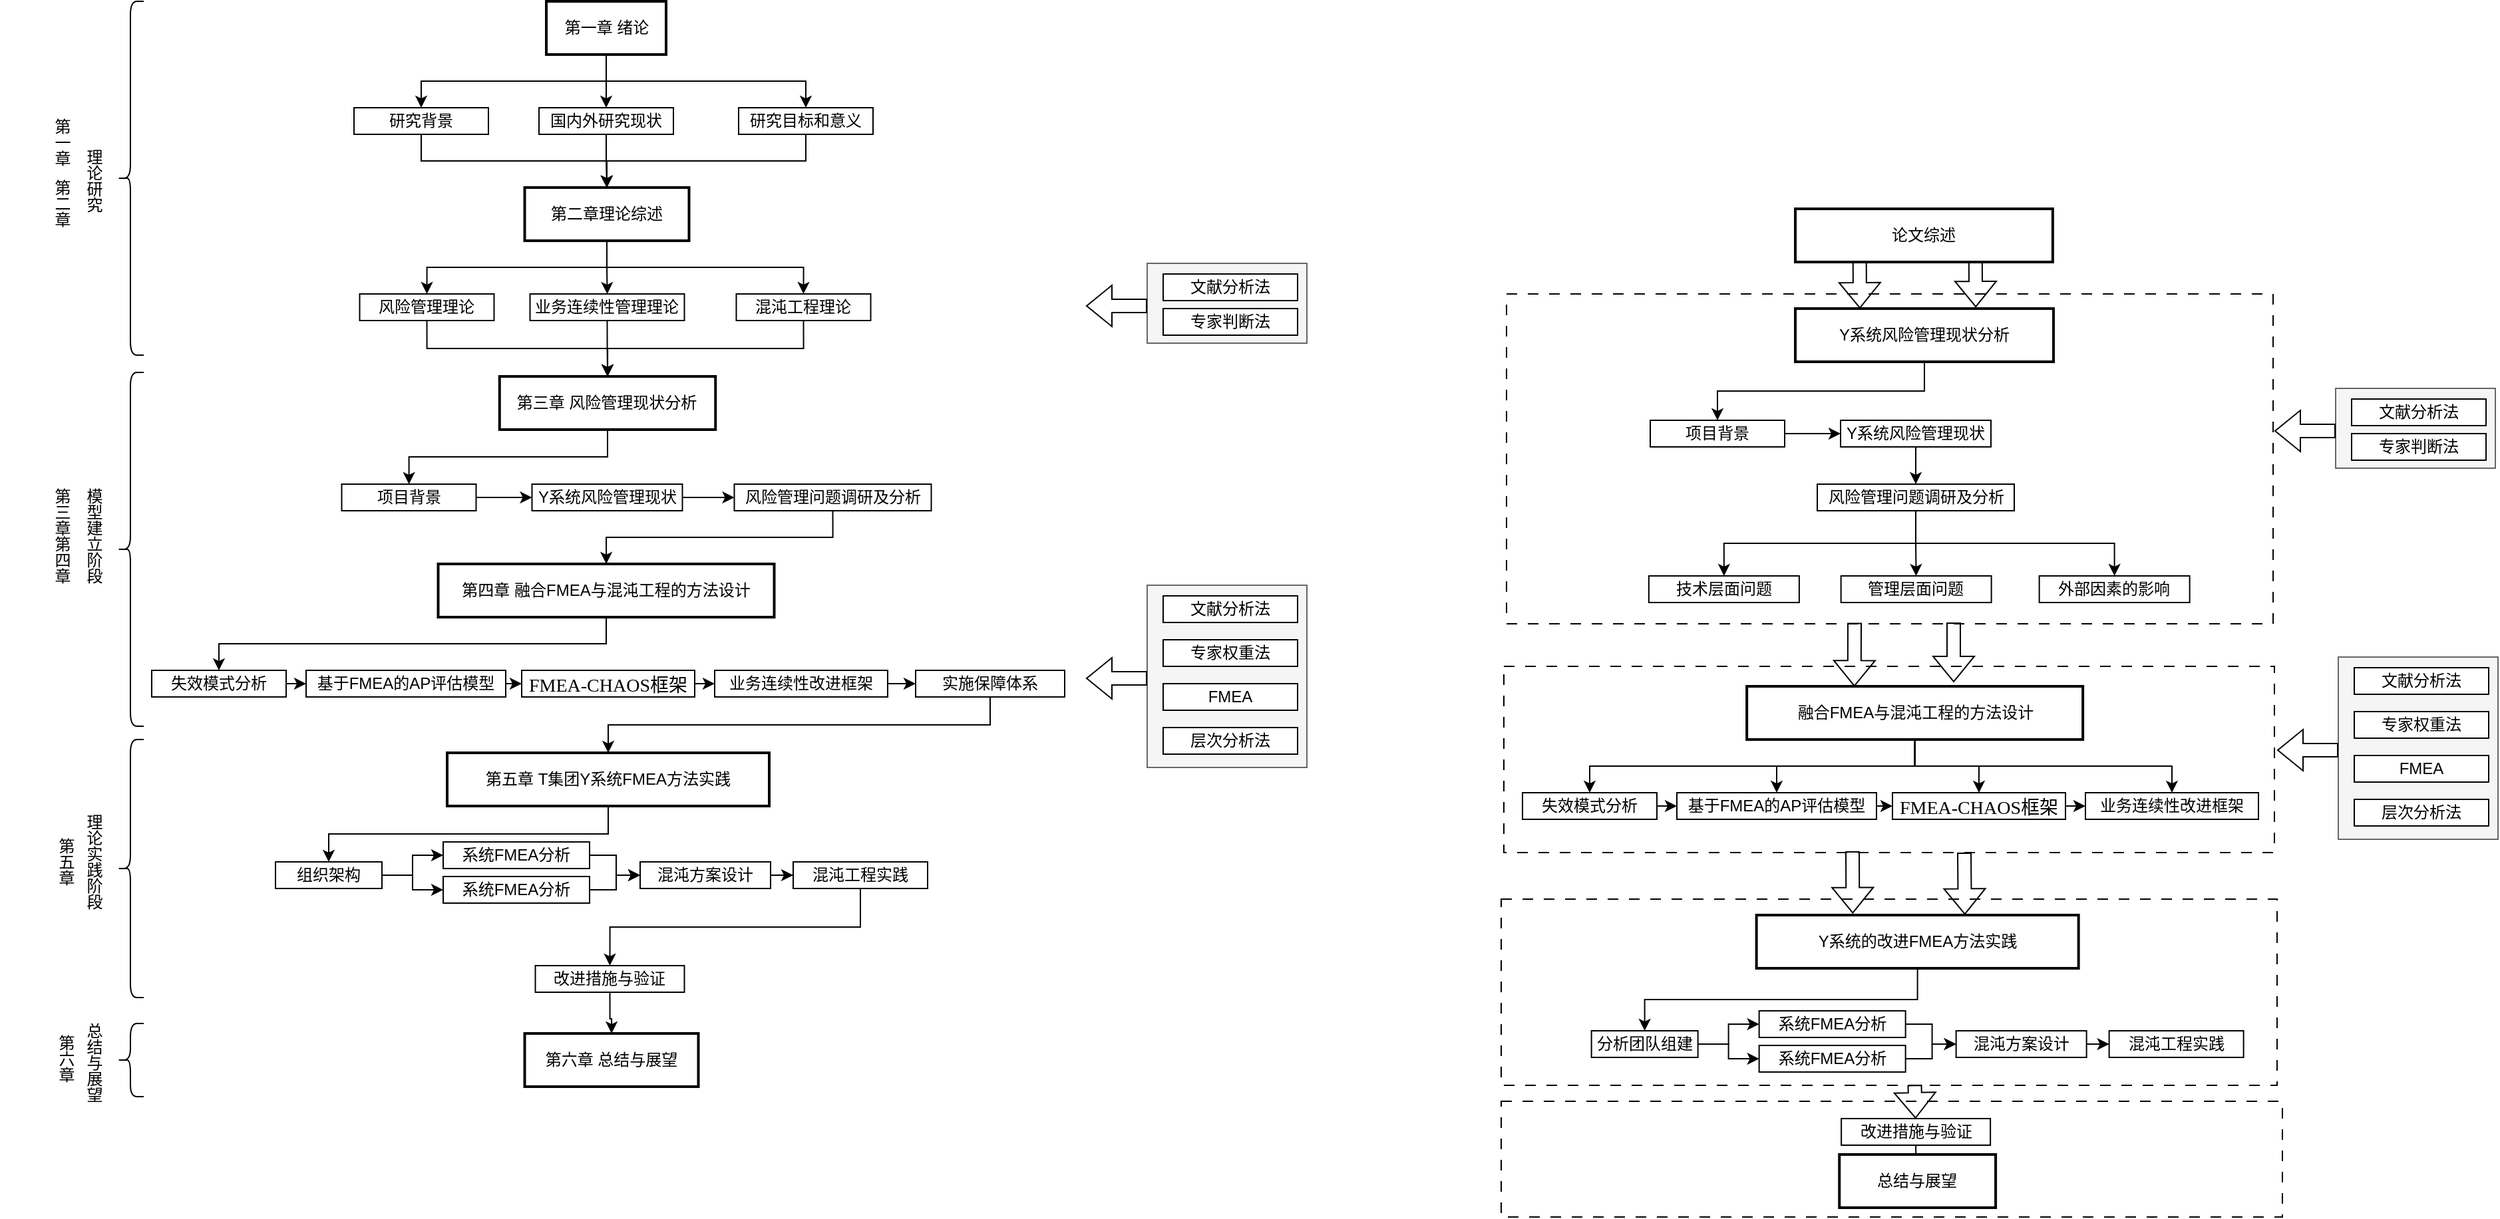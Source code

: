 <mxfile version="27.0.8">
  <diagram name="第 1 页" id="Ni5SpC3FPf-_LkocuyOm">
    <mxGraphModel dx="1429" dy="874" grid="0" gridSize="10" guides="1" tooltips="1" connect="1" arrows="1" fold="1" page="0" pageScale="1" pageWidth="827" pageHeight="1169" math="0" shadow="0">
      <root>
        <mxCell id="0" />
        <mxCell id="1" parent="0" />
        <mxCell id="OuhA0lRGOdHWCdkOQ6-6-126" value="" style="rounded=0;whiteSpace=wrap;html=1;dashed=1;dashPattern=8 8;" vertex="1" parent="1">
          <mxGeometry x="988" y="990" width="587" height="87" as="geometry" />
        </mxCell>
        <mxCell id="OuhA0lRGOdHWCdkOQ6-6-109" value="" style="rounded=0;whiteSpace=wrap;html=1;dashed=1;dashPattern=8 8;" vertex="1" parent="1">
          <mxGeometry x="988" y="838" width="583" height="140" as="geometry" />
        </mxCell>
        <mxCell id="OuhA0lRGOdHWCdkOQ6-6-105" value="" style="rounded=0;whiteSpace=wrap;html=1;dashed=1;dashPattern=8 8;" vertex="1" parent="1">
          <mxGeometry x="990" y="663" width="579" height="140" as="geometry" />
        </mxCell>
        <mxCell id="OuhA0lRGOdHWCdkOQ6-6-104" value="" style="rounded=0;whiteSpace=wrap;html=1;dashed=1;dashPattern=8 8;" vertex="1" parent="1">
          <mxGeometry x="992" y="383" width="576" height="248" as="geometry" />
        </mxCell>
        <mxCell id="OuhA0lRGOdHWCdkOQ6-6-1" style="edgeStyle=orthogonalEdgeStyle;rounded=0;orthogonalLoop=1;jettySize=auto;html=1;exitX=0.5;exitY=1;exitDx=0;exitDy=0;entryX=0.5;entryY=0;entryDx=0;entryDy=0;" edge="1" parent="1" source="FDQZgp-olUulo8GMzMlq-1" target="FDQZgp-olUulo8GMzMlq-5">
          <mxGeometry relative="1" as="geometry" />
        </mxCell>
        <mxCell id="OuhA0lRGOdHWCdkOQ6-6-2" style="edgeStyle=orthogonalEdgeStyle;rounded=0;orthogonalLoop=1;jettySize=auto;html=1;exitX=0.5;exitY=1;exitDx=0;exitDy=0;entryX=0.5;entryY=0;entryDx=0;entryDy=0;" edge="1" parent="1" source="FDQZgp-olUulo8GMzMlq-1" target="FDQZgp-olUulo8GMzMlq-2">
          <mxGeometry relative="1" as="geometry" />
        </mxCell>
        <mxCell id="OuhA0lRGOdHWCdkOQ6-6-3" style="edgeStyle=orthogonalEdgeStyle;rounded=0;orthogonalLoop=1;jettySize=auto;html=1;exitX=0.5;exitY=1;exitDx=0;exitDy=0;entryX=0.5;entryY=0;entryDx=0;entryDy=0;" edge="1" parent="1" source="FDQZgp-olUulo8GMzMlq-1" target="FDQZgp-olUulo8GMzMlq-7">
          <mxGeometry relative="1" as="geometry" />
        </mxCell>
        <mxCell id="FDQZgp-olUulo8GMzMlq-1" value="第一章 绪论" style="rounded=0;whiteSpace=wrap;html=1;strokeWidth=2;" parent="1" vertex="1">
          <mxGeometry x="270.5" y="163" width="90" height="40" as="geometry" />
        </mxCell>
        <mxCell id="OuhA0lRGOdHWCdkOQ6-6-4" style="edgeStyle=orthogonalEdgeStyle;rounded=0;orthogonalLoop=1;jettySize=auto;html=1;exitX=0.5;exitY=1;exitDx=0;exitDy=0;entryX=0.5;entryY=0;entryDx=0;entryDy=0;" edge="1" parent="1" source="FDQZgp-olUulo8GMzMlq-2" target="FDQZgp-olUulo8GMzMlq-20">
          <mxGeometry relative="1" as="geometry" />
        </mxCell>
        <mxCell id="FDQZgp-olUulo8GMzMlq-2" value="研究背景" style="rounded=0;whiteSpace=wrap;html=1;" parent="1" vertex="1">
          <mxGeometry x="126" y="243" width="101" height="20" as="geometry" />
        </mxCell>
        <mxCell id="OuhA0lRGOdHWCdkOQ6-6-5" style="edgeStyle=orthogonalEdgeStyle;rounded=0;orthogonalLoop=1;jettySize=auto;html=1;exitX=0.5;exitY=1;exitDx=0;exitDy=0;entryX=0.5;entryY=0;entryDx=0;entryDy=0;" edge="1" parent="1" source="FDQZgp-olUulo8GMzMlq-5" target="FDQZgp-olUulo8GMzMlq-20">
          <mxGeometry relative="1" as="geometry" />
        </mxCell>
        <mxCell id="FDQZgp-olUulo8GMzMlq-5" value="国内外研究现状" style="rounded=0;whiteSpace=wrap;html=1;" parent="1" vertex="1">
          <mxGeometry x="265" y="243" width="101" height="20" as="geometry" />
        </mxCell>
        <mxCell id="OuhA0lRGOdHWCdkOQ6-6-6" style="edgeStyle=orthogonalEdgeStyle;rounded=0;orthogonalLoop=1;jettySize=auto;html=1;exitX=0.5;exitY=1;exitDx=0;exitDy=0;entryX=0.5;entryY=0;entryDx=0;entryDy=0;" edge="1" parent="1" source="FDQZgp-olUulo8GMzMlq-7" target="FDQZgp-olUulo8GMzMlq-20">
          <mxGeometry relative="1" as="geometry" />
        </mxCell>
        <mxCell id="FDQZgp-olUulo8GMzMlq-7" value="研究目标和意义" style="rounded=0;whiteSpace=wrap;html=1;" parent="1" vertex="1">
          <mxGeometry x="415" y="243" width="101" height="20" as="geometry" />
        </mxCell>
        <mxCell id="FDQZgp-olUulo8GMzMlq-8" value="第一章" style="text;html=1;align=center;verticalAlign=middle;resizable=0;points=[];autosize=1;strokeColor=none;fillColor=none;textDirection=vertical-lr;" parent="1" vertex="1">
          <mxGeometry x="-122" y="266" width="54" height="26" as="geometry" />
        </mxCell>
        <mxCell id="FDQZgp-olUulo8GMzMlq-10" value="第二章" style="text;html=1;align=center;verticalAlign=middle;resizable=0;points=[];autosize=1;strokeColor=none;fillColor=none;textDirection=vertical-lr;" parent="1" vertex="1">
          <mxGeometry x="-122" y="312" width="54" height="26" as="geometry" />
        </mxCell>
        <mxCell id="FDQZgp-olUulo8GMzMlq-13" value="理论研究" style="text;html=1;align=center;verticalAlign=middle;resizable=0;points=[];autosize=1;strokeColor=none;fillColor=none;textDirection=vertical-lr;" parent="1" vertex="1">
          <mxGeometry x="-104" y="295" width="66" height="26" as="geometry" />
        </mxCell>
        <mxCell id="FDQZgp-olUulo8GMzMlq-14" value="第三章第四章" style="text;html=1;align=center;verticalAlign=middle;resizable=0;points=[];autosize=1;strokeColor=none;fillColor=none;textDirection=vertical-lr;" parent="1" vertex="1">
          <mxGeometry x="-140" y="562" width="90" height="26" as="geometry" />
        </mxCell>
        <mxCell id="FDQZgp-olUulo8GMzMlq-15" value="模型建立阶段" style="text;html=1;align=center;verticalAlign=middle;resizable=0;points=[];autosize=1;strokeColor=none;fillColor=none;textDirection=vertical-lr;" parent="1" vertex="1">
          <mxGeometry x="-116" y="562" width="90" height="26" as="geometry" />
        </mxCell>
        <mxCell id="FDQZgp-olUulo8GMzMlq-16" value="第六章" style="text;html=1;align=center;verticalAlign=middle;resizable=0;points=[];autosize=1;strokeColor=none;fillColor=none;textDirection=vertical-lr;" parent="1" vertex="1">
          <mxGeometry x="-119" y="955" width="54" height="26" as="geometry" />
        </mxCell>
        <mxCell id="FDQZgp-olUulo8GMzMlq-17" value="总结与展望" style="text;html=1;align=center;verticalAlign=middle;resizable=0;points=[];autosize=1;strokeColor=none;fillColor=none;textDirection=vertical-lr;" parent="1" vertex="1">
          <mxGeometry x="-110" y="958" width="78" height="26" as="geometry" />
        </mxCell>
        <mxCell id="FDQZgp-olUulo8GMzMlq-18" value="第五章" style="text;html=1;align=center;verticalAlign=middle;resizable=0;points=[];autosize=1;strokeColor=none;fillColor=none;textDirection=vertical-lr;" parent="1" vertex="1">
          <mxGeometry x="-119" y="807" width="54" height="26" as="geometry" />
        </mxCell>
        <mxCell id="FDQZgp-olUulo8GMzMlq-19" value="理论实践阶段" style="text;html=1;align=center;verticalAlign=middle;resizable=0;points=[];autosize=1;strokeColor=none;fillColor=none;textDirection=vertical-lr;" parent="1" vertex="1">
          <mxGeometry x="-116" y="807" width="90" height="26" as="geometry" />
        </mxCell>
        <mxCell id="OuhA0lRGOdHWCdkOQ6-6-7" style="edgeStyle=orthogonalEdgeStyle;rounded=0;orthogonalLoop=1;jettySize=auto;html=1;exitX=0.5;exitY=1;exitDx=0;exitDy=0;" edge="1" parent="1" source="FDQZgp-olUulo8GMzMlq-20" target="FDQZgp-olUulo8GMzMlq-24">
          <mxGeometry relative="1" as="geometry" />
        </mxCell>
        <mxCell id="OuhA0lRGOdHWCdkOQ6-6-8" style="edgeStyle=orthogonalEdgeStyle;rounded=0;orthogonalLoop=1;jettySize=auto;html=1;exitX=0.5;exitY=1;exitDx=0;exitDy=0;entryX=0.5;entryY=0;entryDx=0;entryDy=0;" edge="1" parent="1" source="FDQZgp-olUulo8GMzMlq-20" target="FDQZgp-olUulo8GMzMlq-22">
          <mxGeometry relative="1" as="geometry" />
        </mxCell>
        <mxCell id="OuhA0lRGOdHWCdkOQ6-6-9" style="edgeStyle=orthogonalEdgeStyle;rounded=0;orthogonalLoop=1;jettySize=auto;html=1;exitX=0.5;exitY=1;exitDx=0;exitDy=0;entryX=0.5;entryY=0;entryDx=0;entryDy=0;" edge="1" parent="1" source="FDQZgp-olUulo8GMzMlq-20" target="FDQZgp-olUulo8GMzMlq-25">
          <mxGeometry relative="1" as="geometry" />
        </mxCell>
        <mxCell id="FDQZgp-olUulo8GMzMlq-20" value="第二章理论综述" style="rounded=0;whiteSpace=wrap;html=1;strokeWidth=2;" parent="1" vertex="1">
          <mxGeometry x="254.25" y="303" width="123.5" height="40" as="geometry" />
        </mxCell>
        <mxCell id="OuhA0lRGOdHWCdkOQ6-6-10" style="edgeStyle=orthogonalEdgeStyle;rounded=0;orthogonalLoop=1;jettySize=auto;html=1;exitX=0.5;exitY=1;exitDx=0;exitDy=0;entryX=0.5;entryY=0;entryDx=0;entryDy=0;" edge="1" parent="1" source="FDQZgp-olUulo8GMzMlq-22" target="FDQZgp-olUulo8GMzMlq-26">
          <mxGeometry relative="1" as="geometry" />
        </mxCell>
        <mxCell id="FDQZgp-olUulo8GMzMlq-22" value="风险管理理论" style="rounded=0;whiteSpace=wrap;html=1;" parent="1" vertex="1">
          <mxGeometry x="130.25" y="383" width="101" height="20" as="geometry" />
        </mxCell>
        <mxCell id="OuhA0lRGOdHWCdkOQ6-6-11" style="edgeStyle=orthogonalEdgeStyle;rounded=0;orthogonalLoop=1;jettySize=auto;html=1;exitX=0.5;exitY=1;exitDx=0;exitDy=0;" edge="1" parent="1" source="FDQZgp-olUulo8GMzMlq-24" target="FDQZgp-olUulo8GMzMlq-26">
          <mxGeometry relative="1" as="geometry" />
        </mxCell>
        <mxCell id="FDQZgp-olUulo8GMzMlq-24" value="业务连续性管理理论" style="rounded=0;whiteSpace=wrap;html=1;" parent="1" vertex="1">
          <mxGeometry x="258.25" y="383" width="116" height="20" as="geometry" />
        </mxCell>
        <mxCell id="OuhA0lRGOdHWCdkOQ6-6-12" style="edgeStyle=orthogonalEdgeStyle;rounded=0;orthogonalLoop=1;jettySize=auto;html=1;exitX=0.5;exitY=1;exitDx=0;exitDy=0;" edge="1" parent="1" source="FDQZgp-olUulo8GMzMlq-25" target="FDQZgp-olUulo8GMzMlq-26">
          <mxGeometry relative="1" as="geometry">
            <mxPoint x="420" y="471" as="targetPoint" />
          </mxGeometry>
        </mxCell>
        <mxCell id="FDQZgp-olUulo8GMzMlq-25" value="混沌工程理论" style="rounded=0;whiteSpace=wrap;html=1;" parent="1" vertex="1">
          <mxGeometry x="413.25" y="383" width="101" height="20" as="geometry" />
        </mxCell>
        <mxCell id="OuhA0lRGOdHWCdkOQ6-6-13" style="edgeStyle=orthogonalEdgeStyle;rounded=0;orthogonalLoop=1;jettySize=auto;html=1;exitX=0.5;exitY=1;exitDx=0;exitDy=0;" edge="1" parent="1" source="FDQZgp-olUulo8GMzMlq-26" target="FDQZgp-olUulo8GMzMlq-27">
          <mxGeometry relative="1" as="geometry" />
        </mxCell>
        <mxCell id="FDQZgp-olUulo8GMzMlq-26" value="第三章 风险管理现状分析" style="rounded=0;whiteSpace=wrap;html=1;strokeWidth=2;" parent="1" vertex="1">
          <mxGeometry x="235.38" y="445" width="162.25" height="40" as="geometry" />
        </mxCell>
        <mxCell id="OuhA0lRGOdHWCdkOQ6-6-15" value="" style="edgeStyle=orthogonalEdgeStyle;rounded=0;orthogonalLoop=1;jettySize=auto;html=1;" edge="1" parent="1" source="FDQZgp-olUulo8GMzMlq-27" target="FDQZgp-olUulo8GMzMlq-28">
          <mxGeometry relative="1" as="geometry" />
        </mxCell>
        <mxCell id="FDQZgp-olUulo8GMzMlq-27" value="项目背景" style="rounded=0;whiteSpace=wrap;html=1;" parent="1" vertex="1">
          <mxGeometry x="116.75" y="526" width="101" height="20" as="geometry" />
        </mxCell>
        <mxCell id="OuhA0lRGOdHWCdkOQ6-6-16" value="" style="edgeStyle=orthogonalEdgeStyle;rounded=0;orthogonalLoop=1;jettySize=auto;html=1;" edge="1" parent="1" source="FDQZgp-olUulo8GMzMlq-28" target="FDQZgp-olUulo8GMzMlq-29">
          <mxGeometry relative="1" as="geometry" />
        </mxCell>
        <mxCell id="FDQZgp-olUulo8GMzMlq-28" value="Y系统风险管理现状" style="rounded=0;whiteSpace=wrap;html=1;" parent="1" vertex="1">
          <mxGeometry x="259.75" y="526" width="113" height="20" as="geometry" />
        </mxCell>
        <mxCell id="OuhA0lRGOdHWCdkOQ6-6-17" style="edgeStyle=orthogonalEdgeStyle;rounded=0;orthogonalLoop=1;jettySize=auto;html=1;exitX=0.5;exitY=1;exitDx=0;exitDy=0;" edge="1" parent="1" source="FDQZgp-olUulo8GMzMlq-29" target="FDQZgp-olUulo8GMzMlq-32">
          <mxGeometry relative="1" as="geometry" />
        </mxCell>
        <mxCell id="FDQZgp-olUulo8GMzMlq-29" value="风险管理问题调研及分析" style="rounded=0;whiteSpace=wrap;html=1;" parent="1" vertex="1">
          <mxGeometry x="411.75" y="526" width="148" height="20" as="geometry" />
        </mxCell>
        <mxCell id="OuhA0lRGOdHWCdkOQ6-6-18" style="edgeStyle=orthogonalEdgeStyle;rounded=0;orthogonalLoop=1;jettySize=auto;html=1;exitX=0.5;exitY=1;exitDx=0;exitDy=0;" edge="1" parent="1" source="FDQZgp-olUulo8GMzMlq-32" target="FDQZgp-olUulo8GMzMlq-34">
          <mxGeometry relative="1" as="geometry" />
        </mxCell>
        <mxCell id="FDQZgp-olUulo8GMzMlq-32" value="第四章 融合FMEA与混沌工程的方法设计" style="rounded=0;whiteSpace=wrap;html=1;strokeWidth=2;" parent="1" vertex="1">
          <mxGeometry x="189.25" y="586" width="252.5" height="40" as="geometry" />
        </mxCell>
        <mxCell id="OuhA0lRGOdHWCdkOQ6-6-19" style="edgeStyle=orthogonalEdgeStyle;rounded=0;orthogonalLoop=1;jettySize=auto;html=1;exitX=1;exitY=0.5;exitDx=0;exitDy=0;entryX=0;entryY=0.5;entryDx=0;entryDy=0;" edge="1" parent="1" source="FDQZgp-olUulo8GMzMlq-34" target="FDQZgp-olUulo8GMzMlq-35">
          <mxGeometry relative="1" as="geometry" />
        </mxCell>
        <mxCell id="FDQZgp-olUulo8GMzMlq-34" value="失效模式分析" style="rounded=0;whiteSpace=wrap;html=1;" parent="1" vertex="1">
          <mxGeometry x="-26" y="666" width="101" height="20" as="geometry" />
        </mxCell>
        <mxCell id="OuhA0lRGOdHWCdkOQ6-6-20" style="edgeStyle=orthogonalEdgeStyle;rounded=0;orthogonalLoop=1;jettySize=auto;html=1;exitX=1;exitY=0.5;exitDx=0;exitDy=0;entryX=0;entryY=0.5;entryDx=0;entryDy=0;" edge="1" parent="1" source="FDQZgp-olUulo8GMzMlq-35" target="FDQZgp-olUulo8GMzMlq-37">
          <mxGeometry relative="1" as="geometry" />
        </mxCell>
        <mxCell id="FDQZgp-olUulo8GMzMlq-35" value="基于FMEA的AP评估模型" style="rounded=0;whiteSpace=wrap;html=1;" parent="1" vertex="1">
          <mxGeometry x="90" y="666" width="150" height="20" as="geometry" />
        </mxCell>
        <mxCell id="OuhA0lRGOdHWCdkOQ6-6-22" style="edgeStyle=orthogonalEdgeStyle;rounded=0;orthogonalLoop=1;jettySize=auto;html=1;exitX=1;exitY=0.5;exitDx=0;exitDy=0;entryX=0;entryY=0.5;entryDx=0;entryDy=0;" edge="1" parent="1" source="FDQZgp-olUulo8GMzMlq-36" target="FDQZgp-olUulo8GMzMlq-38">
          <mxGeometry relative="1" as="geometry" />
        </mxCell>
        <mxCell id="FDQZgp-olUulo8GMzMlq-36" value="业务连续性改进框架" style="rounded=0;whiteSpace=wrap;html=1;" parent="1" vertex="1">
          <mxGeometry x="397" y="666" width="130" height="20" as="geometry" />
        </mxCell>
        <mxCell id="OuhA0lRGOdHWCdkOQ6-6-21" style="edgeStyle=orthogonalEdgeStyle;rounded=0;orthogonalLoop=1;jettySize=auto;html=1;exitX=1;exitY=0.5;exitDx=0;exitDy=0;entryX=0;entryY=0.5;entryDx=0;entryDy=0;" edge="1" parent="1" source="FDQZgp-olUulo8GMzMlq-37" target="FDQZgp-olUulo8GMzMlq-36">
          <mxGeometry relative="1" as="geometry" />
        </mxCell>
        <mxCell id="FDQZgp-olUulo8GMzMlq-37" value="&lt;span style=&quot;text-align: start; font-size: 10.5pt; font-family: 黑体;&quot; lang=&quot;EN-US&quot;&gt;FMEA-CHAOS&lt;/span&gt;&lt;span style=&quot;text-align: start; font-size: 10.5pt; font-family: 宋体;&quot;&gt;框架&lt;/span&gt;&lt;span style=&quot;font-size: medium; text-align: start;&quot;&gt;&lt;/span&gt;" style="rounded=0;whiteSpace=wrap;html=1;" parent="1" vertex="1">
          <mxGeometry x="252" y="666" width="130" height="20" as="geometry" />
        </mxCell>
        <mxCell id="OuhA0lRGOdHWCdkOQ6-6-23" style="edgeStyle=orthogonalEdgeStyle;rounded=0;orthogonalLoop=1;jettySize=auto;html=1;exitX=0.5;exitY=1;exitDx=0;exitDy=0;" edge="1" parent="1" source="FDQZgp-olUulo8GMzMlq-38" target="FDQZgp-olUulo8GMzMlq-39">
          <mxGeometry relative="1" as="geometry" />
        </mxCell>
        <mxCell id="FDQZgp-olUulo8GMzMlq-38" value="实施保障体系" style="rounded=0;whiteSpace=wrap;html=1;" parent="1" vertex="1">
          <mxGeometry x="548" y="666" width="112" height="20" as="geometry" />
        </mxCell>
        <mxCell id="OuhA0lRGOdHWCdkOQ6-6-33" style="edgeStyle=orthogonalEdgeStyle;rounded=0;orthogonalLoop=1;jettySize=auto;html=1;exitX=0.5;exitY=1;exitDx=0;exitDy=0;entryX=0.5;entryY=0;entryDx=0;entryDy=0;" edge="1" parent="1" source="FDQZgp-olUulo8GMzMlq-39" target="FDQZgp-olUulo8GMzMlq-40">
          <mxGeometry relative="1" as="geometry" />
        </mxCell>
        <mxCell id="FDQZgp-olUulo8GMzMlq-39" value="第五章 T集团Y系统FMEA方法实践" style="rounded=0;whiteSpace=wrap;html=1;strokeWidth=2;" parent="1" vertex="1">
          <mxGeometry x="196" y="728" width="242" height="40" as="geometry" />
        </mxCell>
        <mxCell id="OuhA0lRGOdHWCdkOQ6-6-24" style="edgeStyle=orthogonalEdgeStyle;rounded=0;orthogonalLoop=1;jettySize=auto;html=1;exitX=1;exitY=0.5;exitDx=0;exitDy=0;entryX=0;entryY=0.5;entryDx=0;entryDy=0;" edge="1" parent="1" source="FDQZgp-olUulo8GMzMlq-40" target="FDQZgp-olUulo8GMzMlq-41">
          <mxGeometry relative="1" as="geometry" />
        </mxCell>
        <mxCell id="OuhA0lRGOdHWCdkOQ6-6-26" style="edgeStyle=orthogonalEdgeStyle;rounded=0;orthogonalLoop=1;jettySize=auto;html=1;exitX=1;exitY=0.5;exitDx=0;exitDy=0;entryX=0;entryY=0.5;entryDx=0;entryDy=0;" edge="1" parent="1" source="FDQZgp-olUulo8GMzMlq-40" target="OuhA0lRGOdHWCdkOQ6-6-53">
          <mxGeometry relative="1" as="geometry">
            <mxPoint x="193" y="835" as="targetPoint" />
          </mxGeometry>
        </mxCell>
        <mxCell id="FDQZgp-olUulo8GMzMlq-40" value="组织架构" style="rounded=0;whiteSpace=wrap;html=1;" parent="1" vertex="1">
          <mxGeometry x="67" y="810" width="80" height="20" as="geometry" />
        </mxCell>
        <mxCell id="OuhA0lRGOdHWCdkOQ6-6-30" value="" style="edgeStyle=orthogonalEdgeStyle;rounded=0;orthogonalLoop=1;jettySize=auto;html=1;" edge="1" parent="1" source="FDQZgp-olUulo8GMzMlq-41" target="FDQZgp-olUulo8GMzMlq-42">
          <mxGeometry relative="1" as="geometry" />
        </mxCell>
        <mxCell id="FDQZgp-olUulo8GMzMlq-41" value="系统FMEA分析" style="rounded=0;whiteSpace=wrap;html=1;" parent="1" vertex="1">
          <mxGeometry x="193" y="795" width="110" height="20" as="geometry" />
        </mxCell>
        <mxCell id="OuhA0lRGOdHWCdkOQ6-6-31" style="edgeStyle=orthogonalEdgeStyle;rounded=0;orthogonalLoop=1;jettySize=auto;html=1;exitX=1;exitY=0.5;exitDx=0;exitDy=0;" edge="1" parent="1" source="FDQZgp-olUulo8GMzMlq-42" target="FDQZgp-olUulo8GMzMlq-44">
          <mxGeometry relative="1" as="geometry">
            <mxPoint x="458" y="833" as="targetPoint" />
          </mxGeometry>
        </mxCell>
        <mxCell id="FDQZgp-olUulo8GMzMlq-42" value="混沌方案设计" style="rounded=0;whiteSpace=wrap;html=1;" parent="1" vertex="1">
          <mxGeometry x="341" y="810" width="98" height="20" as="geometry" />
        </mxCell>
        <mxCell id="OuhA0lRGOdHWCdkOQ6-6-32" style="edgeStyle=orthogonalEdgeStyle;rounded=0;orthogonalLoop=1;jettySize=auto;html=1;exitX=0.5;exitY=1;exitDx=0;exitDy=0;entryX=0.5;entryY=0;entryDx=0;entryDy=0;" edge="1" parent="1" source="FDQZgp-olUulo8GMzMlq-44" target="FDQZgp-olUulo8GMzMlq-45">
          <mxGeometry relative="1" as="geometry" />
        </mxCell>
        <mxCell id="FDQZgp-olUulo8GMzMlq-44" value="混沌工程实践" style="rounded=0;whiteSpace=wrap;html=1;" parent="1" vertex="1">
          <mxGeometry x="456" y="810" width="101" height="20" as="geometry" />
        </mxCell>
        <mxCell id="OuhA0lRGOdHWCdkOQ6-6-35" style="edgeStyle=orthogonalEdgeStyle;rounded=0;orthogonalLoop=1;jettySize=auto;html=1;exitX=0.5;exitY=1;exitDx=0;exitDy=0;" edge="1" parent="1" source="FDQZgp-olUulo8GMzMlq-45" target="FDQZgp-olUulo8GMzMlq-53">
          <mxGeometry relative="1" as="geometry" />
        </mxCell>
        <mxCell id="FDQZgp-olUulo8GMzMlq-45" value="改进措施与验证" style="rounded=0;whiteSpace=wrap;html=1;" parent="1" vertex="1">
          <mxGeometry x="262.25" y="888" width="112" height="20" as="geometry" />
        </mxCell>
        <mxCell id="FDQZgp-olUulo8GMzMlq-53" value="第六章 总结与展望" style="rounded=0;whiteSpace=wrap;html=1;strokeWidth=2;" parent="1" vertex="1">
          <mxGeometry x="254.25" y="939" width="130.5" height="40" as="geometry" />
        </mxCell>
        <mxCell id="OuhA0lRGOdHWCdkOQ6-6-36" value="" style="shape=curlyBracket;whiteSpace=wrap;html=1;rounded=1;labelPosition=left;verticalLabelPosition=middle;align=right;verticalAlign=middle;" vertex="1" parent="1">
          <mxGeometry x="-52" y="163" width="20" height="266" as="geometry" />
        </mxCell>
        <mxCell id="OuhA0lRGOdHWCdkOQ6-6-37" value="" style="shape=curlyBracket;whiteSpace=wrap;html=1;rounded=1;labelPosition=left;verticalLabelPosition=middle;align=right;verticalAlign=middle;" vertex="1" parent="1">
          <mxGeometry x="-52" y="442" width="20" height="266" as="geometry" />
        </mxCell>
        <mxCell id="OuhA0lRGOdHWCdkOQ6-6-38" value="" style="shape=curlyBracket;whiteSpace=wrap;html=1;rounded=1;labelPosition=left;verticalLabelPosition=middle;align=right;verticalAlign=middle;" vertex="1" parent="1">
          <mxGeometry x="-52" y="718" width="20" height="194" as="geometry" />
        </mxCell>
        <mxCell id="OuhA0lRGOdHWCdkOQ6-6-39" value="" style="shape=curlyBracket;whiteSpace=wrap;html=1;rounded=1;labelPosition=left;verticalLabelPosition=middle;align=right;verticalAlign=middle;" vertex="1" parent="1">
          <mxGeometry x="-52" y="931.5" width="20" height="55" as="geometry" />
        </mxCell>
        <mxCell id="OuhA0lRGOdHWCdkOQ6-6-43" value="" style="rounded=0;whiteSpace=wrap;html=1;fillColor=#f5f5f5;fontColor=#333333;strokeColor=#666666;" vertex="1" parent="1">
          <mxGeometry x="722" y="360" width="120" height="60" as="geometry" />
        </mxCell>
        <mxCell id="OuhA0lRGOdHWCdkOQ6-6-44" value="" style="shape=flexArrow;endArrow=classic;html=1;rounded=0;" edge="1" parent="1">
          <mxGeometry width="50" height="50" relative="1" as="geometry">
            <mxPoint x="722" y="392" as="sourcePoint" />
            <mxPoint x="676" y="392" as="targetPoint" />
          </mxGeometry>
        </mxCell>
        <mxCell id="OuhA0lRGOdHWCdkOQ6-6-45" value="文献分析法" style="rounded=0;whiteSpace=wrap;html=1;" vertex="1" parent="1">
          <mxGeometry x="734" y="368" width="101" height="20" as="geometry" />
        </mxCell>
        <mxCell id="OuhA0lRGOdHWCdkOQ6-6-46" value="" style="rounded=0;whiteSpace=wrap;html=1;fillColor=#f5f5f5;fontColor=#333333;strokeColor=#666666;" vertex="1" parent="1">
          <mxGeometry x="722" y="602" width="120" height="137" as="geometry" />
        </mxCell>
        <mxCell id="OuhA0lRGOdHWCdkOQ6-6-47" value="" style="shape=flexArrow;endArrow=classic;html=1;rounded=0;" edge="1" parent="1">
          <mxGeometry width="50" height="50" relative="1" as="geometry">
            <mxPoint x="722" y="672" as="sourcePoint" />
            <mxPoint x="676" y="672" as="targetPoint" />
          </mxGeometry>
        </mxCell>
        <mxCell id="OuhA0lRGOdHWCdkOQ6-6-48" value="文献分析法" style="rounded=0;whiteSpace=wrap;html=1;" vertex="1" parent="1">
          <mxGeometry x="734" y="610" width="101" height="20" as="geometry" />
        </mxCell>
        <mxCell id="OuhA0lRGOdHWCdkOQ6-6-49" value="专家权重法" style="rounded=0;whiteSpace=wrap;html=1;" vertex="1" parent="1">
          <mxGeometry x="734" y="643" width="101" height="20" as="geometry" />
        </mxCell>
        <mxCell id="OuhA0lRGOdHWCdkOQ6-6-50" value="FMEA" style="rounded=0;whiteSpace=wrap;html=1;" vertex="1" parent="1">
          <mxGeometry x="734" y="676" width="101" height="20" as="geometry" />
        </mxCell>
        <mxCell id="OuhA0lRGOdHWCdkOQ6-6-51" value="层次分析法" style="rounded=0;whiteSpace=wrap;html=1;" vertex="1" parent="1">
          <mxGeometry x="734" y="709" width="101" height="20" as="geometry" />
        </mxCell>
        <mxCell id="OuhA0lRGOdHWCdkOQ6-6-52" value="专家判断法" style="rounded=0;whiteSpace=wrap;html=1;" vertex="1" parent="1">
          <mxGeometry x="734" y="394" width="101" height="20" as="geometry" />
        </mxCell>
        <mxCell id="OuhA0lRGOdHWCdkOQ6-6-54" style="edgeStyle=orthogonalEdgeStyle;rounded=0;orthogonalLoop=1;jettySize=auto;html=1;exitX=1;exitY=0.5;exitDx=0;exitDy=0;entryX=0;entryY=0.5;entryDx=0;entryDy=0;" edge="1" parent="1" source="OuhA0lRGOdHWCdkOQ6-6-53" target="FDQZgp-olUulo8GMzMlq-42">
          <mxGeometry relative="1" as="geometry">
            <Array as="points">
              <mxPoint x="323" y="831" />
              <mxPoint x="323" y="820" />
            </Array>
          </mxGeometry>
        </mxCell>
        <mxCell id="OuhA0lRGOdHWCdkOQ6-6-53" value="系统FMEA分析" style="rounded=0;whiteSpace=wrap;html=1;" vertex="1" parent="1">
          <mxGeometry x="193" y="821" width="110" height="20" as="geometry" />
        </mxCell>
        <mxCell id="OuhA0lRGOdHWCdkOQ6-6-57" value="论文综述" style="rounded=0;whiteSpace=wrap;html=1;strokeWidth=2;" vertex="1" parent="1">
          <mxGeometry x="1209" y="319" width="193.43" height="40" as="geometry" />
        </mxCell>
        <mxCell id="OuhA0lRGOdHWCdkOQ6-6-67" style="edgeStyle=orthogonalEdgeStyle;rounded=0;orthogonalLoop=1;jettySize=auto;html=1;exitX=0.5;exitY=1;exitDx=0;exitDy=0;entryX=0.5;entryY=0;entryDx=0;entryDy=0;" edge="1" parent="1" source="OuhA0lRGOdHWCdkOQ6-6-58" target="OuhA0lRGOdHWCdkOQ6-6-63">
          <mxGeometry relative="1" as="geometry" />
        </mxCell>
        <mxCell id="OuhA0lRGOdHWCdkOQ6-6-58" value="&lt;span style=&quot;background-color: transparent; color: light-dark(rgb(0, 0, 0), rgb(255, 255, 255));&quot;&gt;Y系统风险管理现状分析&lt;/span&gt;" style="rounded=0;whiteSpace=wrap;html=1;strokeWidth=2;" vertex="1" parent="1">
          <mxGeometry x="1209" y="394" width="194" height="40" as="geometry" />
        </mxCell>
        <mxCell id="OuhA0lRGOdHWCdkOQ6-6-83" style="edgeStyle=orthogonalEdgeStyle;rounded=0;orthogonalLoop=1;jettySize=auto;html=1;exitX=0.5;exitY=1;exitDx=0;exitDy=0;entryX=0.5;entryY=0;entryDx=0;entryDy=0;" edge="1" parent="1" source="OuhA0lRGOdHWCdkOQ6-6-59" target="OuhA0lRGOdHWCdkOQ6-6-79">
          <mxGeometry relative="1" as="geometry" />
        </mxCell>
        <mxCell id="OuhA0lRGOdHWCdkOQ6-6-106" style="edgeStyle=orthogonalEdgeStyle;rounded=0;orthogonalLoop=1;jettySize=auto;html=1;exitX=0.5;exitY=1;exitDx=0;exitDy=0;entryX=0.5;entryY=0;entryDx=0;entryDy=0;" edge="1" parent="1" source="OuhA0lRGOdHWCdkOQ6-6-59" target="OuhA0lRGOdHWCdkOQ6-6-80">
          <mxGeometry relative="1" as="geometry" />
        </mxCell>
        <mxCell id="OuhA0lRGOdHWCdkOQ6-6-107" style="edgeStyle=orthogonalEdgeStyle;rounded=0;orthogonalLoop=1;jettySize=auto;html=1;exitX=0.5;exitY=1;exitDx=0;exitDy=0;entryX=0.5;entryY=0;entryDx=0;entryDy=0;" edge="1" parent="1" source="OuhA0lRGOdHWCdkOQ6-6-59" target="OuhA0lRGOdHWCdkOQ6-6-82">
          <mxGeometry relative="1" as="geometry" />
        </mxCell>
        <mxCell id="OuhA0lRGOdHWCdkOQ6-6-108" style="edgeStyle=orthogonalEdgeStyle;rounded=0;orthogonalLoop=1;jettySize=auto;html=1;exitX=0.5;exitY=1;exitDx=0;exitDy=0;entryX=0.5;entryY=0;entryDx=0;entryDy=0;" edge="1" parent="1" source="OuhA0lRGOdHWCdkOQ6-6-59" target="OuhA0lRGOdHWCdkOQ6-6-81">
          <mxGeometry relative="1" as="geometry" />
        </mxCell>
        <mxCell id="OuhA0lRGOdHWCdkOQ6-6-59" value="融合FMEA与混沌工程的方法设计" style="rounded=0;whiteSpace=wrap;html=1;strokeWidth=2;" vertex="1" parent="1">
          <mxGeometry x="1172.57" y="678" width="252.5" height="40" as="geometry" />
        </mxCell>
        <mxCell id="OuhA0lRGOdHWCdkOQ6-6-98" style="edgeStyle=orthogonalEdgeStyle;rounded=0;orthogonalLoop=1;jettySize=auto;html=1;exitX=0.5;exitY=1;exitDx=0;exitDy=0;entryX=0.5;entryY=0;entryDx=0;entryDy=0;" edge="1" parent="1" source="OuhA0lRGOdHWCdkOQ6-6-60" target="OuhA0lRGOdHWCdkOQ6-6-90">
          <mxGeometry relative="1" as="geometry" />
        </mxCell>
        <mxCell id="OuhA0lRGOdHWCdkOQ6-6-60" value="Y系统的改进FMEA方法实践" style="rounded=0;whiteSpace=wrap;html=1;strokeWidth=2;" vertex="1" parent="1">
          <mxGeometry x="1179.82" y="850" width="242" height="40" as="geometry" />
        </mxCell>
        <mxCell id="OuhA0lRGOdHWCdkOQ6-6-62" value="" style="edgeStyle=orthogonalEdgeStyle;rounded=0;orthogonalLoop=1;jettySize=auto;html=1;" edge="1" parent="1" source="OuhA0lRGOdHWCdkOQ6-6-63" target="OuhA0lRGOdHWCdkOQ6-6-65">
          <mxGeometry relative="1" as="geometry" />
        </mxCell>
        <mxCell id="OuhA0lRGOdHWCdkOQ6-6-63" value="项目背景" style="rounded=0;whiteSpace=wrap;html=1;" vertex="1" parent="1">
          <mxGeometry x="1100" y="478" width="101" height="20" as="geometry" />
        </mxCell>
        <mxCell id="OuhA0lRGOdHWCdkOQ6-6-64" value="" style="edgeStyle=orthogonalEdgeStyle;rounded=0;orthogonalLoop=1;jettySize=auto;html=1;" edge="1" parent="1" source="OuhA0lRGOdHWCdkOQ6-6-65" target="OuhA0lRGOdHWCdkOQ6-6-66">
          <mxGeometry relative="1" as="geometry" />
        </mxCell>
        <mxCell id="OuhA0lRGOdHWCdkOQ6-6-65" value="Y系统风险管理现状" style="rounded=0;whiteSpace=wrap;html=1;" vertex="1" parent="1">
          <mxGeometry x="1243" y="478" width="113" height="20" as="geometry" />
        </mxCell>
        <mxCell id="OuhA0lRGOdHWCdkOQ6-6-71" style="edgeStyle=orthogonalEdgeStyle;rounded=0;orthogonalLoop=1;jettySize=auto;html=1;exitX=0.5;exitY=1;exitDx=0;exitDy=0;entryX=0.5;entryY=0;entryDx=0;entryDy=0;" edge="1" parent="1" source="OuhA0lRGOdHWCdkOQ6-6-66" target="OuhA0lRGOdHWCdkOQ6-6-68">
          <mxGeometry relative="1" as="geometry" />
        </mxCell>
        <mxCell id="OuhA0lRGOdHWCdkOQ6-6-72" style="edgeStyle=orthogonalEdgeStyle;rounded=0;orthogonalLoop=1;jettySize=auto;html=1;exitX=0.5;exitY=1;exitDx=0;exitDy=0;" edge="1" parent="1" source="OuhA0lRGOdHWCdkOQ6-6-66" target="OuhA0lRGOdHWCdkOQ6-6-69">
          <mxGeometry relative="1" as="geometry" />
        </mxCell>
        <mxCell id="OuhA0lRGOdHWCdkOQ6-6-73" style="edgeStyle=orthogonalEdgeStyle;rounded=0;orthogonalLoop=1;jettySize=auto;html=1;exitX=0.5;exitY=1;exitDx=0;exitDy=0;entryX=0.5;entryY=0;entryDx=0;entryDy=0;" edge="1" parent="1" source="OuhA0lRGOdHWCdkOQ6-6-66" target="OuhA0lRGOdHWCdkOQ6-6-70">
          <mxGeometry relative="1" as="geometry" />
        </mxCell>
        <mxCell id="OuhA0lRGOdHWCdkOQ6-6-66" value="风险管理问题调研及分析" style="rounded=0;whiteSpace=wrap;html=1;" vertex="1" parent="1">
          <mxGeometry x="1225.5" y="526" width="148" height="20" as="geometry" />
        </mxCell>
        <mxCell id="OuhA0lRGOdHWCdkOQ6-6-68" value="技术层面问题" style="rounded=0;whiteSpace=wrap;html=1;" vertex="1" parent="1">
          <mxGeometry x="1098.94" y="595" width="113" height="20" as="geometry" />
        </mxCell>
        <mxCell id="OuhA0lRGOdHWCdkOQ6-6-69" value="管理层面问题" style="rounded=0;whiteSpace=wrap;html=1;" vertex="1" parent="1">
          <mxGeometry x="1243.32" y="595" width="113" height="20" as="geometry" />
        </mxCell>
        <mxCell id="OuhA0lRGOdHWCdkOQ6-6-70" value="外部因素的影响" style="rounded=0;whiteSpace=wrap;html=1;" vertex="1" parent="1">
          <mxGeometry x="1392.32" y="595" width="113" height="20" as="geometry" />
        </mxCell>
        <mxCell id="OuhA0lRGOdHWCdkOQ6-6-84" style="edgeStyle=orthogonalEdgeStyle;rounded=0;orthogonalLoop=1;jettySize=auto;html=1;exitX=1;exitY=0.5;exitDx=0;exitDy=0;entryX=0;entryY=0.5;entryDx=0;entryDy=0;" edge="1" parent="1" source="OuhA0lRGOdHWCdkOQ6-6-79" target="OuhA0lRGOdHWCdkOQ6-6-80">
          <mxGeometry relative="1" as="geometry" />
        </mxCell>
        <mxCell id="OuhA0lRGOdHWCdkOQ6-6-79" value="失效模式分析" style="rounded=0;whiteSpace=wrap;html=1;" vertex="1" parent="1">
          <mxGeometry x="1004" y="758" width="101" height="20" as="geometry" />
        </mxCell>
        <mxCell id="OuhA0lRGOdHWCdkOQ6-6-85" style="edgeStyle=orthogonalEdgeStyle;rounded=0;orthogonalLoop=1;jettySize=auto;html=1;exitX=1;exitY=0.5;exitDx=0;exitDy=0;entryX=0;entryY=0.5;entryDx=0;entryDy=0;" edge="1" parent="1" source="OuhA0lRGOdHWCdkOQ6-6-80" target="OuhA0lRGOdHWCdkOQ6-6-82">
          <mxGeometry relative="1" as="geometry" />
        </mxCell>
        <mxCell id="OuhA0lRGOdHWCdkOQ6-6-80" value="基于FMEA的AP评估模型" style="rounded=0;whiteSpace=wrap;html=1;" vertex="1" parent="1">
          <mxGeometry x="1120" y="758" width="150" height="20" as="geometry" />
        </mxCell>
        <mxCell id="OuhA0lRGOdHWCdkOQ6-6-81" value="业务连续性改进框架" style="rounded=0;whiteSpace=wrap;html=1;" vertex="1" parent="1">
          <mxGeometry x="1427" y="758" width="130" height="20" as="geometry" />
        </mxCell>
        <mxCell id="OuhA0lRGOdHWCdkOQ6-6-86" style="edgeStyle=orthogonalEdgeStyle;rounded=0;orthogonalLoop=1;jettySize=auto;html=1;exitX=1;exitY=0.5;exitDx=0;exitDy=0;entryX=0;entryY=0.5;entryDx=0;entryDy=0;" edge="1" parent="1" source="OuhA0lRGOdHWCdkOQ6-6-82" target="OuhA0lRGOdHWCdkOQ6-6-81">
          <mxGeometry relative="1" as="geometry" />
        </mxCell>
        <mxCell id="OuhA0lRGOdHWCdkOQ6-6-82" value="&lt;span style=&quot;text-align: start; font-size: 10.5pt; font-family: 黑体;&quot; lang=&quot;EN-US&quot;&gt;FMEA-CHAOS&lt;/span&gt;&lt;span style=&quot;text-align: start; font-size: 10.5pt; font-family: 宋体;&quot;&gt;框架&lt;/span&gt;&lt;span style=&quot;font-size: medium; text-align: start;&quot;&gt;&lt;/span&gt;" style="rounded=0;whiteSpace=wrap;html=1;" vertex="1" parent="1">
          <mxGeometry x="1282" y="758" width="130" height="20" as="geometry" />
        </mxCell>
        <mxCell id="OuhA0lRGOdHWCdkOQ6-6-88" style="edgeStyle=orthogonalEdgeStyle;rounded=0;orthogonalLoop=1;jettySize=auto;html=1;exitX=1;exitY=0.5;exitDx=0;exitDy=0;entryX=0;entryY=0.5;entryDx=0;entryDy=0;" edge="1" parent="1" source="OuhA0lRGOdHWCdkOQ6-6-90" target="OuhA0lRGOdHWCdkOQ6-6-92">
          <mxGeometry relative="1" as="geometry" />
        </mxCell>
        <mxCell id="OuhA0lRGOdHWCdkOQ6-6-89" style="edgeStyle=orthogonalEdgeStyle;rounded=0;orthogonalLoop=1;jettySize=auto;html=1;exitX=1;exitY=0.5;exitDx=0;exitDy=0;entryX=0;entryY=0.5;entryDx=0;entryDy=0;" edge="1" parent="1" source="OuhA0lRGOdHWCdkOQ6-6-90" target="OuhA0lRGOdHWCdkOQ6-6-97">
          <mxGeometry relative="1" as="geometry">
            <mxPoint x="1181.82" y="962" as="targetPoint" />
          </mxGeometry>
        </mxCell>
        <mxCell id="OuhA0lRGOdHWCdkOQ6-6-90" value="分析团队组建" style="rounded=0;whiteSpace=wrap;html=1;" vertex="1" parent="1">
          <mxGeometry x="1055.82" y="937" width="80" height="20" as="geometry" />
        </mxCell>
        <mxCell id="OuhA0lRGOdHWCdkOQ6-6-91" value="" style="edgeStyle=orthogonalEdgeStyle;rounded=0;orthogonalLoop=1;jettySize=auto;html=1;" edge="1" parent="1" source="OuhA0lRGOdHWCdkOQ6-6-92" target="OuhA0lRGOdHWCdkOQ6-6-94">
          <mxGeometry relative="1" as="geometry" />
        </mxCell>
        <mxCell id="OuhA0lRGOdHWCdkOQ6-6-92" value="系统FMEA分析" style="rounded=0;whiteSpace=wrap;html=1;" vertex="1" parent="1">
          <mxGeometry x="1181.82" y="922" width="110" height="20" as="geometry" />
        </mxCell>
        <mxCell id="OuhA0lRGOdHWCdkOQ6-6-93" style="edgeStyle=orthogonalEdgeStyle;rounded=0;orthogonalLoop=1;jettySize=auto;html=1;exitX=1;exitY=0.5;exitDx=0;exitDy=0;" edge="1" parent="1" source="OuhA0lRGOdHWCdkOQ6-6-94" target="OuhA0lRGOdHWCdkOQ6-6-95">
          <mxGeometry relative="1" as="geometry">
            <mxPoint x="1446.82" y="960" as="targetPoint" />
          </mxGeometry>
        </mxCell>
        <mxCell id="OuhA0lRGOdHWCdkOQ6-6-94" value="混沌方案设计" style="rounded=0;whiteSpace=wrap;html=1;" vertex="1" parent="1">
          <mxGeometry x="1329.82" y="937" width="98" height="20" as="geometry" />
        </mxCell>
        <mxCell id="OuhA0lRGOdHWCdkOQ6-6-95" value="混沌工程实践" style="rounded=0;whiteSpace=wrap;html=1;" vertex="1" parent="1">
          <mxGeometry x="1444.82" y="937" width="101" height="20" as="geometry" />
        </mxCell>
        <mxCell id="OuhA0lRGOdHWCdkOQ6-6-96" style="edgeStyle=orthogonalEdgeStyle;rounded=0;orthogonalLoop=1;jettySize=auto;html=1;exitX=1;exitY=0.5;exitDx=0;exitDy=0;entryX=0;entryY=0.5;entryDx=0;entryDy=0;" edge="1" parent="1" source="OuhA0lRGOdHWCdkOQ6-6-97" target="OuhA0lRGOdHWCdkOQ6-6-94">
          <mxGeometry relative="1" as="geometry">
            <Array as="points">
              <mxPoint x="1311.82" y="958" />
              <mxPoint x="1311.82" y="947" />
            </Array>
          </mxGeometry>
        </mxCell>
        <mxCell id="OuhA0lRGOdHWCdkOQ6-6-97" value="系统FMEA分析" style="rounded=0;whiteSpace=wrap;html=1;" vertex="1" parent="1">
          <mxGeometry x="1181.82" y="948" width="110" height="20" as="geometry" />
        </mxCell>
        <mxCell id="OuhA0lRGOdHWCdkOQ6-6-99" style="edgeStyle=orthogonalEdgeStyle;rounded=0;orthogonalLoop=1;jettySize=auto;html=1;exitX=0.5;exitY=1;exitDx=0;exitDy=0;" edge="1" parent="1" source="OuhA0lRGOdHWCdkOQ6-6-100" target="OuhA0lRGOdHWCdkOQ6-6-101">
          <mxGeometry relative="1" as="geometry" />
        </mxCell>
        <mxCell id="OuhA0lRGOdHWCdkOQ6-6-100" value="改进措施与验证" style="rounded=0;whiteSpace=wrap;html=1;" vertex="1" parent="1">
          <mxGeometry x="1243.57" y="1003" width="112" height="20" as="geometry" />
        </mxCell>
        <mxCell id="OuhA0lRGOdHWCdkOQ6-6-101" value="总结与展望" style="rounded=0;whiteSpace=wrap;html=1;strokeWidth=2;" vertex="1" parent="1">
          <mxGeometry x="1242.11" y="1030" width="117.43" height="40" as="geometry" />
        </mxCell>
        <mxCell id="OuhA0lRGOdHWCdkOQ6-6-110" value="" style="shape=flexArrow;endArrow=classic;html=1;rounded=0;exitX=0.25;exitY=1;exitDx=0;exitDy=0;entryX=0.25;entryY=0;entryDx=0;entryDy=0;" edge="1" parent="1" source="OuhA0lRGOdHWCdkOQ6-6-57" target="OuhA0lRGOdHWCdkOQ6-6-58">
          <mxGeometry width="50" height="50" relative="1" as="geometry">
            <mxPoint x="1181.82" y="338" as="sourcePoint" />
            <mxPoint x="1178.82" y="397" as="targetPoint" />
          </mxGeometry>
        </mxCell>
        <mxCell id="OuhA0lRGOdHWCdkOQ6-6-111" value="" style="shape=flexArrow;endArrow=classic;html=1;rounded=0;exitX=0.7;exitY=0.988;exitDx=0;exitDy=0;exitPerimeter=0;entryX=0.699;entryY=-0.024;entryDx=0;entryDy=0;entryPerimeter=0;" edge="1" parent="1" source="OuhA0lRGOdHWCdkOQ6-6-57" target="OuhA0lRGOdHWCdkOQ6-6-58">
          <mxGeometry width="50" height="50" relative="1" as="geometry">
            <mxPoint x="1473" y="357" as="sourcePoint" />
            <mxPoint x="1344" y="393" as="targetPoint" />
          </mxGeometry>
        </mxCell>
        <mxCell id="OuhA0lRGOdHWCdkOQ6-6-112" value="" style="shape=flexArrow;endArrow=classic;html=1;rounded=0;exitX=0.454;exitY=0.997;exitDx=0;exitDy=0;entryX=0.32;entryY=0.004;entryDx=0;entryDy=0;entryPerimeter=0;exitPerimeter=0;" edge="1" parent="1" source="OuhA0lRGOdHWCdkOQ6-6-104" target="OuhA0lRGOdHWCdkOQ6-6-59">
          <mxGeometry width="50" height="50" relative="1" as="geometry">
            <mxPoint x="1291" y="381" as="sourcePoint" />
            <mxPoint x="1292" y="416" as="targetPoint" />
          </mxGeometry>
        </mxCell>
        <mxCell id="OuhA0lRGOdHWCdkOQ6-6-113" value="" style="shape=flexArrow;endArrow=classic;html=1;rounded=0;" edge="1" parent="1">
          <mxGeometry width="50" height="50" relative="1" as="geometry">
            <mxPoint x="1328" y="630" as="sourcePoint" />
            <mxPoint x="1328" y="675" as="targetPoint" />
          </mxGeometry>
        </mxCell>
        <mxCell id="OuhA0lRGOdHWCdkOQ6-6-114" value="" style="shape=flexArrow;endArrow=classic;html=1;rounded=0;entryX=0.299;entryY=-0.03;entryDx=0;entryDy=0;entryPerimeter=0;" edge="1" parent="1" target="OuhA0lRGOdHWCdkOQ6-6-60">
          <mxGeometry width="50" height="50" relative="1" as="geometry">
            <mxPoint x="1252" y="802" as="sourcePoint" />
            <mxPoint x="1253" y="693" as="targetPoint" />
          </mxGeometry>
        </mxCell>
        <mxCell id="OuhA0lRGOdHWCdkOQ6-6-115" value="" style="shape=flexArrow;endArrow=classic;html=1;rounded=0;entryX=0.647;entryY=-0.007;entryDx=0;entryDy=0;entryPerimeter=0;" edge="1" parent="1" target="OuhA0lRGOdHWCdkOQ6-6-60">
          <mxGeometry width="50" height="50" relative="1" as="geometry">
            <mxPoint x="1336" y="803" as="sourcePoint" />
            <mxPoint x="1256" y="862" as="targetPoint" />
          </mxGeometry>
        </mxCell>
        <mxCell id="OuhA0lRGOdHWCdkOQ6-6-116" value="" style="rounded=0;whiteSpace=wrap;html=1;fillColor=#f5f5f5;fontColor=#333333;strokeColor=#666666;" vertex="1" parent="1">
          <mxGeometry x="1615" y="454" width="120" height="60" as="geometry" />
        </mxCell>
        <mxCell id="OuhA0lRGOdHWCdkOQ6-6-117" value="" style="shape=flexArrow;endArrow=classic;html=1;rounded=0;" edge="1" parent="1">
          <mxGeometry width="50" height="50" relative="1" as="geometry">
            <mxPoint x="1615" y="486" as="sourcePoint" />
            <mxPoint x="1569" y="486" as="targetPoint" />
          </mxGeometry>
        </mxCell>
        <mxCell id="OuhA0lRGOdHWCdkOQ6-6-118" value="文献分析法" style="rounded=0;whiteSpace=wrap;html=1;" vertex="1" parent="1">
          <mxGeometry x="1627" y="462" width="101" height="20" as="geometry" />
        </mxCell>
        <mxCell id="OuhA0lRGOdHWCdkOQ6-6-119" value="" style="rounded=0;whiteSpace=wrap;html=1;fillColor=#f5f5f5;fontColor=#333333;strokeColor=#666666;" vertex="1" parent="1">
          <mxGeometry x="1617" y="656" width="120" height="137" as="geometry" />
        </mxCell>
        <mxCell id="OuhA0lRGOdHWCdkOQ6-6-120" value="" style="shape=flexArrow;endArrow=classic;html=1;rounded=0;" edge="1" parent="1">
          <mxGeometry width="50" height="50" relative="1" as="geometry">
            <mxPoint x="1617" y="726" as="sourcePoint" />
            <mxPoint x="1571" y="726" as="targetPoint" />
          </mxGeometry>
        </mxCell>
        <mxCell id="OuhA0lRGOdHWCdkOQ6-6-121" value="文献分析法" style="rounded=0;whiteSpace=wrap;html=1;" vertex="1" parent="1">
          <mxGeometry x="1629" y="664" width="101" height="20" as="geometry" />
        </mxCell>
        <mxCell id="OuhA0lRGOdHWCdkOQ6-6-122" value="专家权重法" style="rounded=0;whiteSpace=wrap;html=1;" vertex="1" parent="1">
          <mxGeometry x="1629" y="697" width="101" height="20" as="geometry" />
        </mxCell>
        <mxCell id="OuhA0lRGOdHWCdkOQ6-6-123" value="FMEA" style="rounded=0;whiteSpace=wrap;html=1;" vertex="1" parent="1">
          <mxGeometry x="1629" y="730" width="101" height="20" as="geometry" />
        </mxCell>
        <mxCell id="OuhA0lRGOdHWCdkOQ6-6-124" value="层次分析法" style="rounded=0;whiteSpace=wrap;html=1;" vertex="1" parent="1">
          <mxGeometry x="1629" y="763" width="101" height="20" as="geometry" />
        </mxCell>
        <mxCell id="OuhA0lRGOdHWCdkOQ6-6-125" value="专家判断法" style="rounded=0;whiteSpace=wrap;html=1;" vertex="1" parent="1">
          <mxGeometry x="1627" y="488" width="101" height="20" as="geometry" />
        </mxCell>
        <mxCell id="OuhA0lRGOdHWCdkOQ6-6-127" value="" style="shape=flexArrow;endArrow=classic;html=1;rounded=0;exitX=0.533;exitY=0.997;exitDx=0;exitDy=0;exitPerimeter=0;" edge="1" parent="1" source="OuhA0lRGOdHWCdkOQ6-6-109" target="OuhA0lRGOdHWCdkOQ6-6-100">
          <mxGeometry width="50" height="50" relative="1" as="geometry">
            <mxPoint x="1335" y="819" as="sourcePoint" />
            <mxPoint x="1335" y="866" as="targetPoint" />
          </mxGeometry>
        </mxCell>
      </root>
    </mxGraphModel>
  </diagram>
</mxfile>
